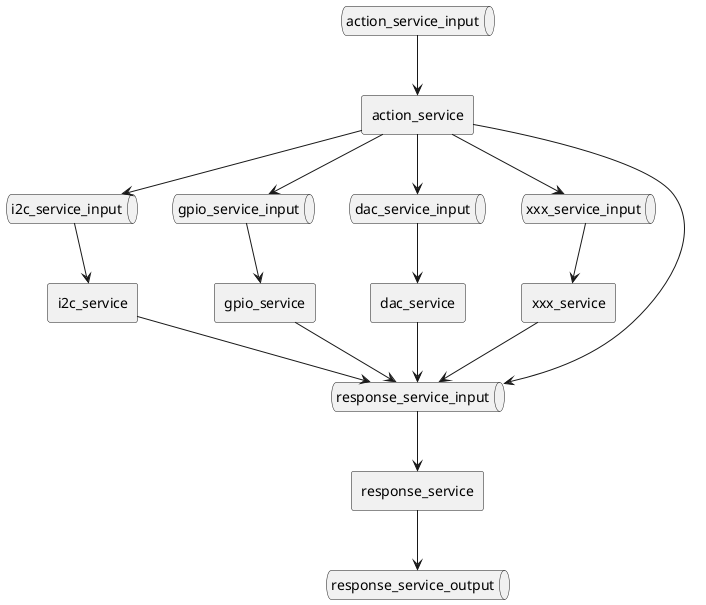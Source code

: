 @startuml concurrency view

rectangle i2c_service
rectangle gpio_service
rectangle dac_service
rectangle action_service
rectangle response_service
rectangle xxx_service

queue i2c_service_input
queue gpio_service_input
queue dac_service_input
queue xxx_service_input
queue action_service_input
queue response_service_input
queue response_service_output


action_service_input --> action_service
action_service --> response_service_input
action_service --> i2c_service_input
action_service --> gpio_service_input
action_service --> dac_service_input
action_service --> xxx_service_input


i2c_service_input --> i2c_service
gpio_service_input --> gpio_service
dac_service_input --> dac_service
xxx_service_input --> xxx_service

gpio_service --> response_service_input
i2c_service --> response_service_input
dac_service --> response_service_input
xxx_service --> response_service_input

response_service_input --> response_service
response_service --> response_service_output

@enduml